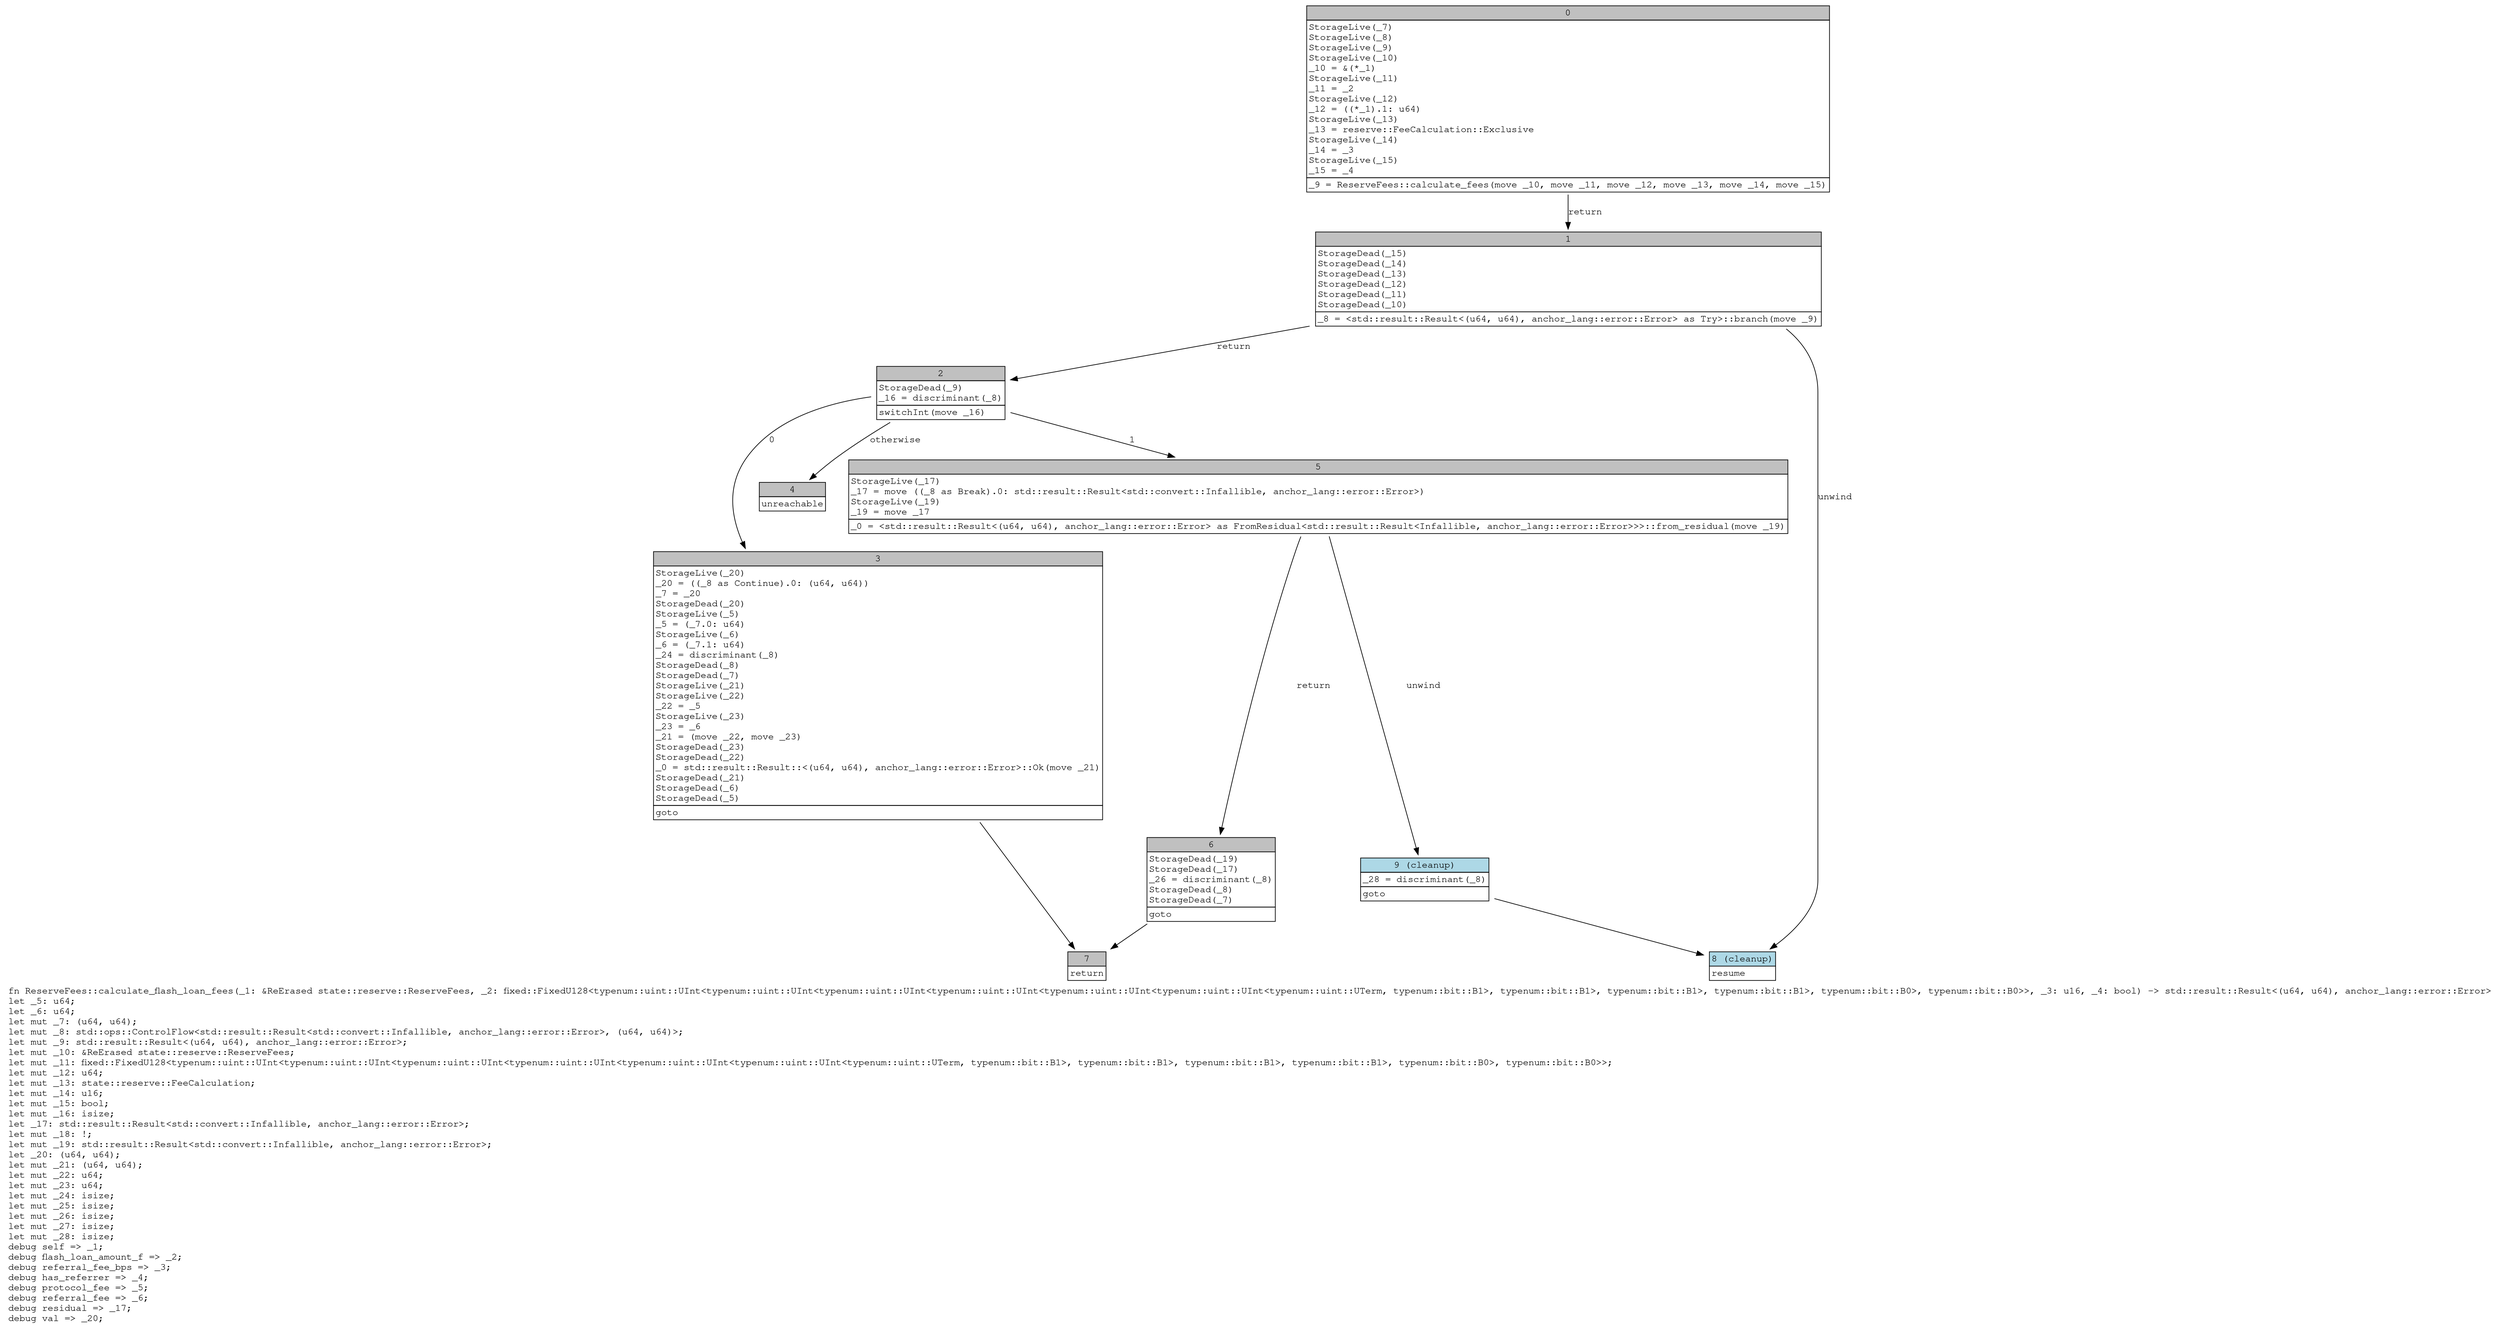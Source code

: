 digraph Mir_0_1967 {
    graph [fontname="Courier, monospace"];
    node [fontname="Courier, monospace"];
    edge [fontname="Courier, monospace"];
    label=<fn ReserveFees::calculate_flash_loan_fees(_1: &amp;ReErased state::reserve::ReserveFees, _2: fixed::FixedU128&lt;typenum::uint::UInt&lt;typenum::uint::UInt&lt;typenum::uint::UInt&lt;typenum::uint::UInt&lt;typenum::uint::UInt&lt;typenum::uint::UInt&lt;typenum::uint::UTerm, typenum::bit::B1&gt;, typenum::bit::B1&gt;, typenum::bit::B1&gt;, typenum::bit::B1&gt;, typenum::bit::B0&gt;, typenum::bit::B0&gt;&gt;, _3: u16, _4: bool) -&gt; std::result::Result&lt;(u64, u64), anchor_lang::error::Error&gt;<br align="left"/>let _5: u64;<br align="left"/>let _6: u64;<br align="left"/>let mut _7: (u64, u64);<br align="left"/>let mut _8: std::ops::ControlFlow&lt;std::result::Result&lt;std::convert::Infallible, anchor_lang::error::Error&gt;, (u64, u64)&gt;;<br align="left"/>let mut _9: std::result::Result&lt;(u64, u64), anchor_lang::error::Error&gt;;<br align="left"/>let mut _10: &amp;ReErased state::reserve::ReserveFees;<br align="left"/>let mut _11: fixed::FixedU128&lt;typenum::uint::UInt&lt;typenum::uint::UInt&lt;typenum::uint::UInt&lt;typenum::uint::UInt&lt;typenum::uint::UInt&lt;typenum::uint::UInt&lt;typenum::uint::UTerm, typenum::bit::B1&gt;, typenum::bit::B1&gt;, typenum::bit::B1&gt;, typenum::bit::B1&gt;, typenum::bit::B0&gt;, typenum::bit::B0&gt;&gt;;<br align="left"/>let mut _12: u64;<br align="left"/>let mut _13: state::reserve::FeeCalculation;<br align="left"/>let mut _14: u16;<br align="left"/>let mut _15: bool;<br align="left"/>let mut _16: isize;<br align="left"/>let _17: std::result::Result&lt;std::convert::Infallible, anchor_lang::error::Error&gt;;<br align="left"/>let mut _18: !;<br align="left"/>let mut _19: std::result::Result&lt;std::convert::Infallible, anchor_lang::error::Error&gt;;<br align="left"/>let _20: (u64, u64);<br align="left"/>let mut _21: (u64, u64);<br align="left"/>let mut _22: u64;<br align="left"/>let mut _23: u64;<br align="left"/>let mut _24: isize;<br align="left"/>let mut _25: isize;<br align="left"/>let mut _26: isize;<br align="left"/>let mut _27: isize;<br align="left"/>let mut _28: isize;<br align="left"/>debug self =&gt; _1;<br align="left"/>debug flash_loan_amount_f =&gt; _2;<br align="left"/>debug referral_fee_bps =&gt; _3;<br align="left"/>debug has_referrer =&gt; _4;<br align="left"/>debug protocol_fee =&gt; _5;<br align="left"/>debug referral_fee =&gt; _6;<br align="left"/>debug residual =&gt; _17;<br align="left"/>debug val =&gt; _20;<br align="left"/>>;
    bb0__0_1967 [shape="none", label=<<table border="0" cellborder="1" cellspacing="0"><tr><td bgcolor="gray" align="center" colspan="1">0</td></tr><tr><td align="left" balign="left">StorageLive(_7)<br/>StorageLive(_8)<br/>StorageLive(_9)<br/>StorageLive(_10)<br/>_10 = &amp;(*_1)<br/>StorageLive(_11)<br/>_11 = _2<br/>StorageLive(_12)<br/>_12 = ((*_1).1: u64)<br/>StorageLive(_13)<br/>_13 = reserve::FeeCalculation::Exclusive<br/>StorageLive(_14)<br/>_14 = _3<br/>StorageLive(_15)<br/>_15 = _4<br/></td></tr><tr><td align="left">_9 = ReserveFees::calculate_fees(move _10, move _11, move _12, move _13, move _14, move _15)</td></tr></table>>];
    bb1__0_1967 [shape="none", label=<<table border="0" cellborder="1" cellspacing="0"><tr><td bgcolor="gray" align="center" colspan="1">1</td></tr><tr><td align="left" balign="left">StorageDead(_15)<br/>StorageDead(_14)<br/>StorageDead(_13)<br/>StorageDead(_12)<br/>StorageDead(_11)<br/>StorageDead(_10)<br/></td></tr><tr><td align="left">_8 = &lt;std::result::Result&lt;(u64, u64), anchor_lang::error::Error&gt; as Try&gt;::branch(move _9)</td></tr></table>>];
    bb2__0_1967 [shape="none", label=<<table border="0" cellborder="1" cellspacing="0"><tr><td bgcolor="gray" align="center" colspan="1">2</td></tr><tr><td align="left" balign="left">StorageDead(_9)<br/>_16 = discriminant(_8)<br/></td></tr><tr><td align="left">switchInt(move _16)</td></tr></table>>];
    bb3__0_1967 [shape="none", label=<<table border="0" cellborder="1" cellspacing="0"><tr><td bgcolor="gray" align="center" colspan="1">3</td></tr><tr><td align="left" balign="left">StorageLive(_20)<br/>_20 = ((_8 as Continue).0: (u64, u64))<br/>_7 = _20<br/>StorageDead(_20)<br/>StorageLive(_5)<br/>_5 = (_7.0: u64)<br/>StorageLive(_6)<br/>_6 = (_7.1: u64)<br/>_24 = discriminant(_8)<br/>StorageDead(_8)<br/>StorageDead(_7)<br/>StorageLive(_21)<br/>StorageLive(_22)<br/>_22 = _5<br/>StorageLive(_23)<br/>_23 = _6<br/>_21 = (move _22, move _23)<br/>StorageDead(_23)<br/>StorageDead(_22)<br/>_0 = std::result::Result::&lt;(u64, u64), anchor_lang::error::Error&gt;::Ok(move _21)<br/>StorageDead(_21)<br/>StorageDead(_6)<br/>StorageDead(_5)<br/></td></tr><tr><td align="left">goto</td></tr></table>>];
    bb4__0_1967 [shape="none", label=<<table border="0" cellborder="1" cellspacing="0"><tr><td bgcolor="gray" align="center" colspan="1">4</td></tr><tr><td align="left">unreachable</td></tr></table>>];
    bb5__0_1967 [shape="none", label=<<table border="0" cellborder="1" cellspacing="0"><tr><td bgcolor="gray" align="center" colspan="1">5</td></tr><tr><td align="left" balign="left">StorageLive(_17)<br/>_17 = move ((_8 as Break).0: std::result::Result&lt;std::convert::Infallible, anchor_lang::error::Error&gt;)<br/>StorageLive(_19)<br/>_19 = move _17<br/></td></tr><tr><td align="left">_0 = &lt;std::result::Result&lt;(u64, u64), anchor_lang::error::Error&gt; as FromResidual&lt;std::result::Result&lt;Infallible, anchor_lang::error::Error&gt;&gt;&gt;::from_residual(move _19)</td></tr></table>>];
    bb6__0_1967 [shape="none", label=<<table border="0" cellborder="1" cellspacing="0"><tr><td bgcolor="gray" align="center" colspan="1">6</td></tr><tr><td align="left" balign="left">StorageDead(_19)<br/>StorageDead(_17)<br/>_26 = discriminant(_8)<br/>StorageDead(_8)<br/>StorageDead(_7)<br/></td></tr><tr><td align="left">goto</td></tr></table>>];
    bb7__0_1967 [shape="none", label=<<table border="0" cellborder="1" cellspacing="0"><tr><td bgcolor="gray" align="center" colspan="1">7</td></tr><tr><td align="left">return</td></tr></table>>];
    bb8__0_1967 [shape="none", label=<<table border="0" cellborder="1" cellspacing="0"><tr><td bgcolor="lightblue" align="center" colspan="1">8 (cleanup)</td></tr><tr><td align="left">resume</td></tr></table>>];
    bb9__0_1967 [shape="none", label=<<table border="0" cellborder="1" cellspacing="0"><tr><td bgcolor="lightblue" align="center" colspan="1">9 (cleanup)</td></tr><tr><td align="left" balign="left">_28 = discriminant(_8)<br/></td></tr><tr><td align="left">goto</td></tr></table>>];
    bb0__0_1967 -> bb1__0_1967 [label="return"];
    bb1__0_1967 -> bb2__0_1967 [label="return"];
    bb1__0_1967 -> bb8__0_1967 [label="unwind"];
    bb2__0_1967 -> bb3__0_1967 [label="0"];
    bb2__0_1967 -> bb5__0_1967 [label="1"];
    bb2__0_1967 -> bb4__0_1967 [label="otherwise"];
    bb3__0_1967 -> bb7__0_1967 [label=""];
    bb5__0_1967 -> bb6__0_1967 [label="return"];
    bb5__0_1967 -> bb9__0_1967 [label="unwind"];
    bb6__0_1967 -> bb7__0_1967 [label=""];
    bb9__0_1967 -> bb8__0_1967 [label=""];
}
